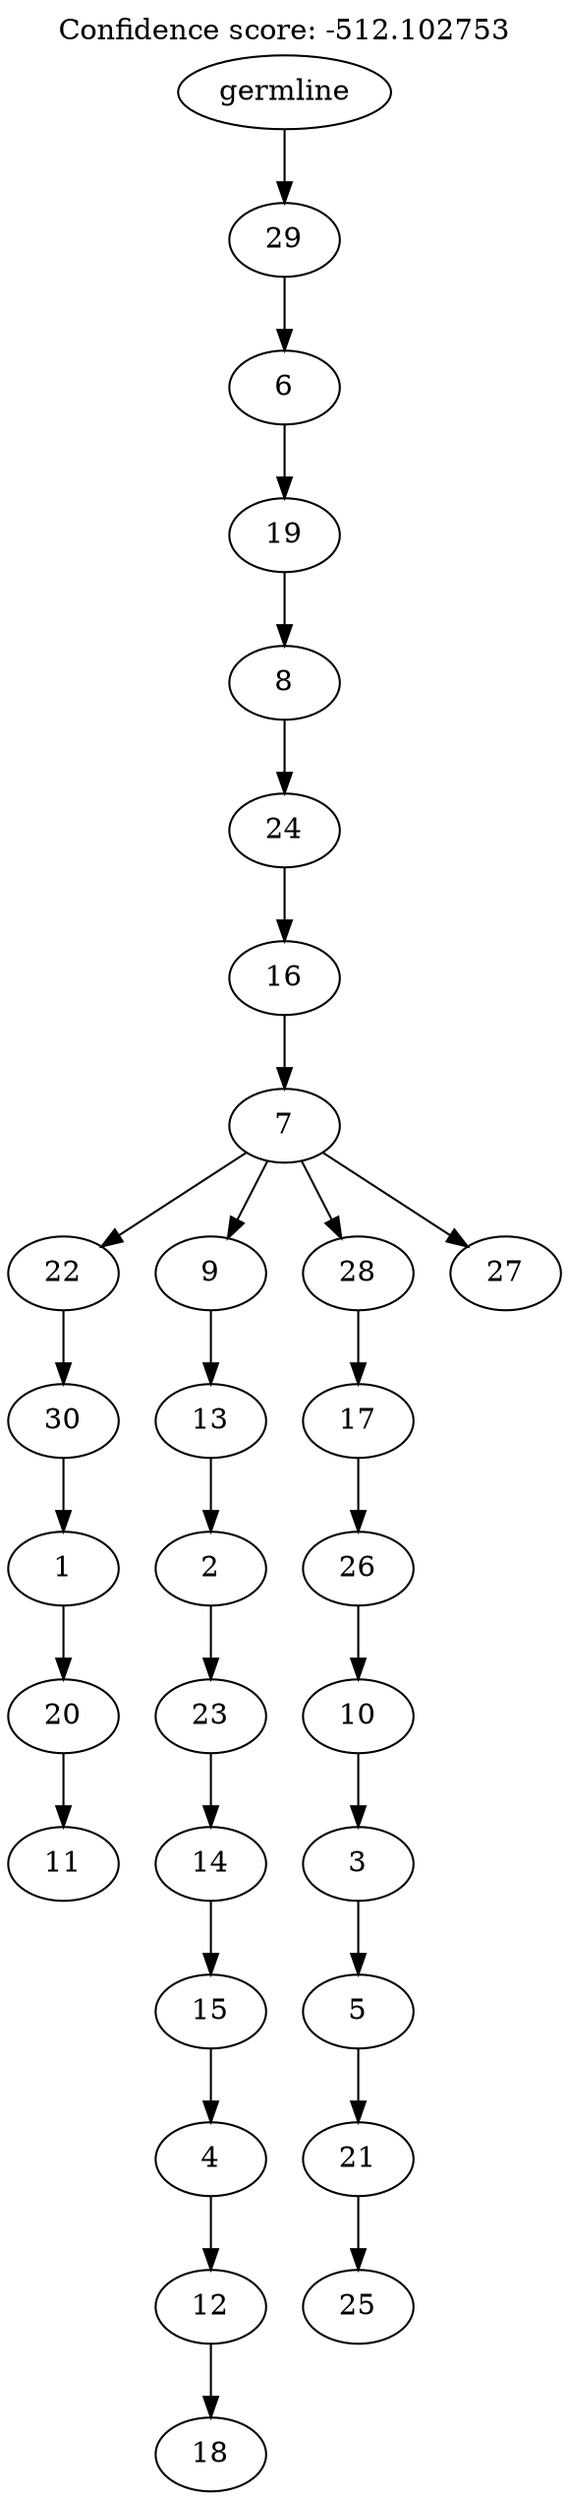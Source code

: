digraph g {
	"29" -> "30";
	"30" [label="11"];
	"28" -> "29";
	"29" [label="20"];
	"27" -> "28";
	"28" [label="1"];
	"26" -> "27";
	"27" [label="30"];
	"24" -> "25";
	"25" [label="18"];
	"23" -> "24";
	"24" [label="12"];
	"22" -> "23";
	"23" [label="4"];
	"21" -> "22";
	"22" [label="15"];
	"20" -> "21";
	"21" [label="14"];
	"19" -> "20";
	"20" [label="23"];
	"18" -> "19";
	"19" [label="2"];
	"17" -> "18";
	"18" [label="13"];
	"15" -> "16";
	"16" [label="25"];
	"14" -> "15";
	"15" [label="21"];
	"13" -> "14";
	"14" [label="5"];
	"12" -> "13";
	"13" [label="3"];
	"11" -> "12";
	"12" [label="10"];
	"10" -> "11";
	"11" [label="26"];
	"9" -> "10";
	"10" [label="17"];
	"7" -> "8";
	"8" [label="27"];
	"7" -> "9";
	"9" [label="28"];
	"7" -> "17";
	"17" [label="9"];
	"7" -> "26";
	"26" [label="22"];
	"6" -> "7";
	"7" [label="7"];
	"5" -> "6";
	"6" [label="16"];
	"4" -> "5";
	"5" [label="24"];
	"3" -> "4";
	"4" [label="8"];
	"2" -> "3";
	"3" [label="19"];
	"1" -> "2";
	"2" [label="6"];
	"0" -> "1";
	"1" [label="29"];
	"0" [label="germline"];
	labelloc="t";
	label="Confidence score: -512.102753";
}
